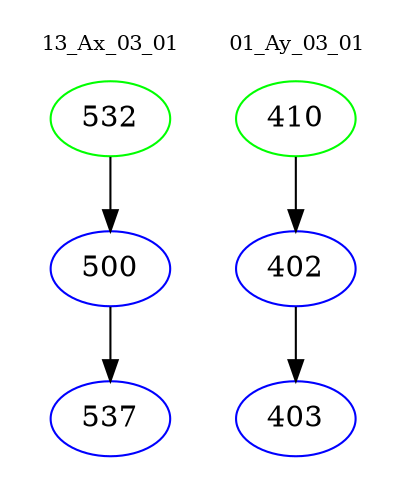 digraph{
subgraph cluster_0 {
color = white
label = "13_Ax_03_01";
fontsize=10;
T0_532 [label="532", color="green"]
T0_532 -> T0_500 [color="black"]
T0_500 [label="500", color="blue"]
T0_500 -> T0_537 [color="black"]
T0_537 [label="537", color="blue"]
}
subgraph cluster_1 {
color = white
label = "01_Ay_03_01";
fontsize=10;
T1_410 [label="410", color="green"]
T1_410 -> T1_402 [color="black"]
T1_402 [label="402", color="blue"]
T1_402 -> T1_403 [color="black"]
T1_403 [label="403", color="blue"]
}
}
